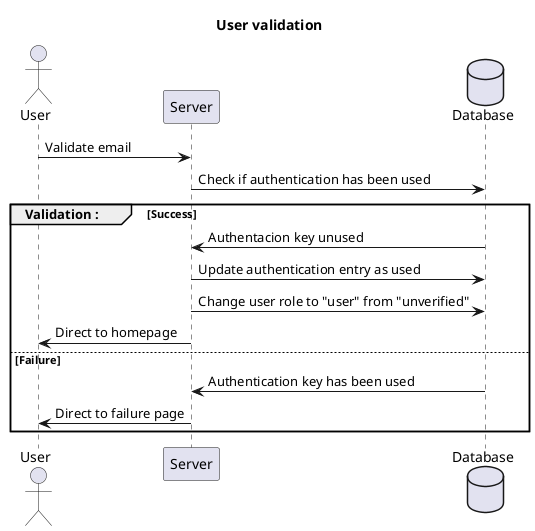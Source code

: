 @startuml User_creation

title User validation

actor User
participant Server
database Database

User -> Server : Validate email
Server -> Database : Check if authentication has been used

group Validation : [Success]
  Database -> Server : Authentacion key unused
  Server -> Database : Update authentication entry as used
  Server -> Database : Change user role to "user" from "unverified"
  Server -> User : Direct to homepage

else Failure
  Database -> Server : Authentication key has been used
  Server -> User : Direct to failure page

end

@enduml